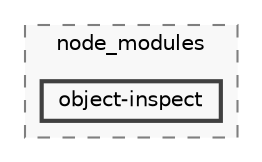 digraph "backend/node_modules/object-inspect"
{
 // LATEX_PDF_SIZE
  bgcolor="transparent";
  edge [fontname=Helvetica,fontsize=10,labelfontname=Helvetica,labelfontsize=10];
  node [fontname=Helvetica,fontsize=10,shape=box,height=0.2,width=0.4];
  compound=true
  subgraph clusterdir_86dbea9de526ba50b112ba867d8b4b1f {
    graph [ bgcolor="#f8f8f8", pencolor="grey50", label="node_modules", fontname=Helvetica,fontsize=10 style="filled,dashed", URL="dir_86dbea9de526ba50b112ba867d8b4b1f.html",tooltip=""]
  dir_7a3a352f02a07c6082fa3f25e95c417f [label="object-inspect", fillcolor="#f8f8f8", color="grey25", style="filled,bold", URL="dir_7a3a352f02a07c6082fa3f25e95c417f.html",tooltip=""];
  }
}
